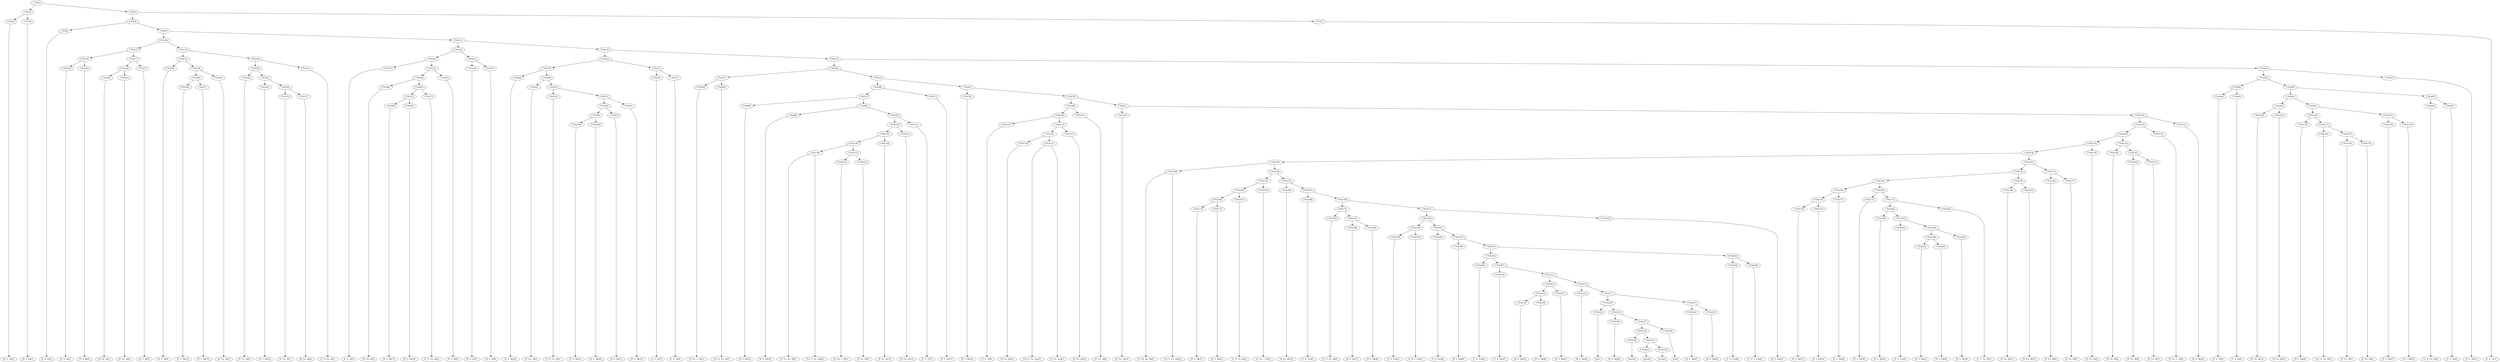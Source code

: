 digraph sample{
"C763(1)"->"C763(2)"
"C763(1)"->"C763(3)"
"C763(2)"->"C763(4)"
"C763(2)"->"C763(5)"
"C763(3)"->"C763(6)"
"C763(3)"->"C763(7)"
"C763(4)"->"[D  G  B](1)"
"C763(5)"->"[D  G  B](2)"
"C763(6)"->"C763(8)"
"C763(6)"->"C763(9)"
"C763(7)"->"[C  E  G](1)"
"C763(8)"->"[C  E  G](2)"
"C763(9)"->"C763(10)"
"C763(9)"->"C763(11)"
"C763(10)"->"C763(12)"
"C763(10)"->"C763(13)"
"C763(11)"->"C763(14)"
"C763(11)"->"C763(15)"
"C763(12)"->"C763(16)"
"C763(12)"->"C763(17)"
"C763(13)"->"C763(18)"
"C763(13)"->"C763(19)"
"C763(14)"->"C763(20)"
"C763(14)"->"C763(21)"
"C763(15)"->"C763(22)"
"C763(15)"->"C763(23)"
"C763(16)"->"C763(24)"
"C763(16)"->"C763(25)"
"C763(17)"->"C763(26)"
"C763(17)"->"C763(27)"
"C763(18)"->"C763(28)"
"C763(18)"->"C763(29)"
"C763(19)"->"C763(30)"
"C763(19)"->"C763(31)"
"C763(20)"->"C763(32)"
"C763(20)"->"C763(33)"
"C763(21)"->"C763(34)"
"C763(21)"->"C763(35)"
"C763(22)"->"C763(36)"
"C763(22)"->"C763(37)"
"C763(23)"->"C763(38)"
"C763(23)"->"C763(39)"
"C763(24)"->"[D  G  B](3)"
"C763(25)"->"[D  G  B](4)"
"C763(26)"->"C763(40)"
"C763(26)"->"C763(41)"
"C763(27)"->"[D  G  B](5)"
"C763(28)"->"[D  G  B](6)"
"C763(29)"->"C763(42)"
"C763(29)"->"C763(43)"
"C763(30)"->"C763(44)"
"C763(30)"->"C763(45)"
"C763(31)"->"[C  D  Fis  A](1)"
"C763(32)"->"[C  D  A](1)"
"C763(33)"->"C763(46)"
"C763(33)"->"C763(47)"
"C763(34)"->"[D  G  B](7)"
"C763(35)"->"[D  G  B](8)"
"C763(36)"->"C763(48)"
"C763(36)"->"C763(49)"
"C763(37)"->"C763(50)"
"C763(37)"->"C763(51)"
"C763(38)"->"C763(52)"
"C763(38)"->"C763(53)"
"C763(39)"->"C763(54)"
"C763(39)"->"C763(55)"
"C763(40)"->"[D  Fis  A](1)"
"C763(41)"->"[D  Fis  A](2)"
"C763(42)"->"C763(56)"
"C763(42)"->"C763(57)"
"C763(43)"->"[D  Fis  A](3)"
"C763(44)"->"[D  Fis  A](4)"
"C763(45)"->"C763(58)"
"C763(45)"->"C763(59)"
"C763(46)"->"C763(60)"
"C763(46)"->"C763(61)"
"C763(47)"->"[D  G  B](9)"
"C763(48)"->"[D  G  B](10)"
"C763(49)"->"C763(62)"
"C763(49)"->"C763(63)"
"C763(50)"->"[C  E  G](3)"
"C763(51)"->"[C  E  G](4)"
"C763(52)"->"C763(64)"
"C763(52)"->"C763(65)"
"C763(53)"->"C763(66)"
"C763(53)"->"C763(67)"
"C763(54)"->"C763(68)"
"C763(54)"->"C763(69)"
"C763(55)"->"[D  G  B](11)"
"C763(56)"->"[D  G  B](12)"
"C763(57)"->"[D  G  B](13)"
"C763(58)"->"[D  G  B](14)"
"C763(59)"->"C763(70)"
"C763(59)"->"C763(71)"
"C763(60)"->"[D  Fis  A](5)"
"C763(61)"->"C763(72)"
"C763(61)"->"C763(73)"
"C763(62)"->"[D  Fis  A](6)"
"C763(63)"->"C763(74)"
"C763(63)"->"C763(75)"
"C763(64)"->"[D  Fis  G  A](1)"
"C763(65)"->"[Cis  D  Fis  A](1)"
"C763(66)"->"C763(76)"
"C763(66)"->"C763(77)"
"C763(67)"->"C763(78)"
"C763(67)"->"C763(79)"
"C763(68)"->"C763(80)"
"C763(68)"->"C763(81)"
"C763(69)"->"C763(82)"
"C763(69)"->"C763(83)"
"C763(70)"->"[D  Fis  A](7)"
"C763(71)"->"[D  Fis  A](8)"
"C763(72)"->"C763(84)"
"C763(72)"->"C763(85)"
"C763(73)"->"[C  D  Fis  A](2)"
"C763(74)"->"[C  D  Fis  A](3)"
"C763(75)"->"C763(86)"
"C763(75)"->"C763(87)"
"C763(76)"->"C763(88)"
"C763(76)"->"C763(89)"
"C763(77)"->"[D  G  B](15)"
"C763(78)"->"[D  G  B](16)"
"C763(79)"->"C763(90)"
"C763(79)"->"C763(91)"
"C763(80)"->"[C  E  G](5)"
"C763(81)"->"[C  E  G](6)"
"C763(82)"->"C763(92)"
"C763(82)"->"C763(93)"
"C763(83)"->"C763(94)"
"C763(83)"->"C763(95)"
"C763(84)"->"[D  G  B](17)"
"C763(85)"->"[D  G  B](18)"
"C763(86)"->"C763(96)"
"C763(86)"->"C763(97)"
"C763(87)"->"[D  G  B](19)"
"C763(88)"->"[D  G  B](20)"
"C763(89)"->"C763(98)"
"C763(89)"->"C763(99)"
"C763(90)"->"C763(100)"
"C763(90)"->"C763(101)"
"C763(91)"->"C763(102)"
"C763(91)"->"C763(103)"
"C763(92)"->"C763(104)"
"C763(92)"->"C763(105)"
"C763(93)"->"C763(106)"
"C763(93)"->"C763(107)"
"C763(94)"->"[C  D  Fis  A](4)"
"C763(95)"->"[C  D  A](2)"
"C763(96)"->"C763(108)"
"C763(96)"->"C763(109)"
"C763(97)"->"[D  G  B](21)"
"C763(98)"->"[D  G  B](22)"
"C763(99)"->"C763(110)"
"C763(99)"->"C763(111)"
"C763(100)"->"C763(112)"
"C763(100)"->"C763(113)"
"C763(101)"->"[D  Fis  A](9)"
"C763(102)"->"[D  Fis  A](10)"
"C763(103)"->"C763(114)"
"C763(103)"->"C763(115)"
"C763(104)"->"[D  Fis  A](11)"
"C763(105)"->"[D  Fis  A](12)"
"C763(106)"->"C763(116)"
"C763(106)"->"C763(117)"
"C763(107)"->"C763(118)"
"C763(107)"->"C763(119)"
"C763(108)"->"[D  G  B](23)"
"C763(109)"->"[D  G  B](24)"
"C763(110)"->"C763(120)"
"C763(110)"->"C763(121)"
"C763(111)"->"[C  E  G](7)"
"C763(112)"->"[C  E  G](8)"
"C763(113)"->"C763(122)"
"C763(113)"->"C763(123)"
"C763(114)"->"C763(124)"
"C763(114)"->"C763(125)"
"C763(115)"->"[D  G  B](25)"
"C763(116)"->"[D  G  B](26)"
"C763(117)"->"C763(126)"
"C763(117)"->"C763(127)"
"C763(118)"->"[D  G  B](27)"
"C763(119)"->"[D  G  B](28)"
"C763(120)"->"C763(128)"
"C763(120)"->"C763(129)"
"C763(121)"->"[D  Fis  A](13)"
"C763(122)"->"C763(130)"
"C763(122)"->"C763(131)"
"C763(123)"->"[D  Fis  A](14)"
"C763(124)"->"C763(132)"
"C763(124)"->"C763(133)"
"C763(125)"->"[D  Fis  G  A](2)"
"C763(126)"->"[Cis  D  Fis  A](2)"
"C763(127)"->"C763(134)"
"C763(127)"->"C763(135)"
"C763(128)"->"C763(136)"
"C763(128)"->"C763(137)"
"C763(129)"->"[D  Fis  A](15)"
"C763(130)"->"[D  Fis  A](16)"
"C763(131)"->"[Cis  E  Fis  Ais](1)"
"C763(131)"->"[E  Fis  Ais](1)"
"C763(132)"->"C763(138)"
"C763(132)"->"C763(139)"
"C763(133)"->"C763(140)"
"C763(133)"->"C763(141)"
"C763(134)"->"[D  Fis  B](1)"
"C763(135)"->"[D  Fis  B](2)"
"C763(136)"->"[E  Fis  Ais  B](1)"
"C763(136)"->"[Cis  E  Fis  Ais](2)"
"C763(137)"->"C763(142)"
"C763(137)"->"C763(143)"
"C763(138)"->"C763(144)"
"C763(138)"->"C763(145)"
"C763(139)"->"[D  Fis  B](3)"
"C763(140)"->"[D  Fis  B](4)"
"C763(141)"->"C763(146)"
"C763(141)"->"C763(147)"
"C763(142)"->"[D  Fis  G  B](1)"
"C763(143)"->"[D  Fis  B](5)"
"C763(144)"->"C763(148)"
"C763(144)"->"C763(149)"
"C763(145)"->"C763(150)"
"C763(145)"->"C763(151)"
"C763(146)"->"[D  Fis  B](6)"
"C763(147)"->"[D  Fis  B](7)"
"C763(148)"->"[E  Fis  Ais  B](2)"
"C763(148)"->"[Cis  E  Fis  Ais](3)"
"C763(149)"->"C763(152)"
"C763(149)"->"C763(153)"
"C763(150)"->"C763(154)"
"C763(150)"->"C763(155)"
"C763(151)"->"C763(156)"
"C763(151)"->"C763(157)"
"C763(152)"->"C763(158)"
"C763(152)"->"C763(159)"
"C763(153)"->"C763(160)"
"C763(153)"->"C763(161)"
"C763(154)"->"C763(162)"
"C763(154)"->"C763(163)"
"C763(155)"->"C763(164)"
"C763(155)"->"C763(165)"
"C763(156)"->"[D  Fis  B](8)"
"C763(157)"->"[D  Fis  B](9)"
"C763(158)"->"C763(166)"
"C763(158)"->"C763(167)"
"C763(159)"->"[D  Fis  G  B](2)"
"C763(160)"->"[D  Fis  B](10)"
"C763(161)"->"C763(168)"
"C763(161)"->"C763(169)"
"C763(162)"->"C763(170)"
"C763(162)"->"C763(171)"
"C763(163)"->"C763(172)"
"C763(163)"->"C763(173)"
"C763(164)"->"[D  Fis  B](11)"
"C763(165)"->"[D  Fis  B](12)"
"C763(166)"->"C763(174)"
"C763(166)"->"C763(175)"
"C763(167)"->"[C  D  Fis  A](5)"
"C763(168)"->"[C  D  Fis](1)"
"C763(169)"->"C763(176)"
"C763(169)"->"C763(177)"
"C763(170)"->"C763(178)"
"C763(170)"->"C763(179)"
"C763(171)"->"[D  G  B](29)"
"C763(172)"->"[D  G  B](30)"
"C763(173)"->"C763(180)"
"C763(173)"->"C763(181)"
"C763(174)"->"[D  G  B](31)"
"C763(175)"->"[D  G  B](32)"
"C763(176)"->"C763(182)"
"C763(176)"->"C763(183)"
"C763(177)"->"C763(184)"
"C763(177)"->"C763(185)"
"C763(178)"->"[D  G  B](33)"
"C763(179)"->"[D  G  B](34)"
"C763(180)"->"C763(186)"
"C763(180)"->"C763(187)"
"C763(181)"->"[C  D  Fis  B](1)"
"C763(182)"->"[C  D  Fis  A](6)"
"C763(183)"->"C763(188)"
"C763(183)"->"C763(189)"
"C763(184)"->"C763(190)"
"C763(184)"->"C763(191)"
"C763(185)"->"[D  G  B](35)"
"C763(186)"->"[D  G  B](36)"
"C763(187)"->"C763(192)"
"C763(187)"->"C763(193)"
"C763(188)"->"[D  G  B](37)"
"C763(189)"->"[D  G  B](38)"
"C763(190)"->"C763(194)"
"C763(190)"->"C763(195)"
"C763(191)"->"C763(196)"
"C763(191)"->"C763(197)"
"C763(192)"->"[C  D  Fis](2)"
"C763(193)"->"C763(198)"
"C763(193)"->"C763(199)"
"C763(194)"->"[C  D  Fis](3)"
"C763(195)"->"[C  D  E  Fis](1)"
"C763(196)"->"[C  D  Fis](4)"
"C763(197)"->"C763(200)"
"C763(197)"->"C763(201)"
"C763(198)"->"C763(202)"
"C763(198)"->"C763(203)"
"C763(199)"->"[D  G  B](39)"
"C763(200)"->"[D  G  B](40)"
"C763(201)"->"C763(204)"
"C763(201)"->"C763(205)"
"C763(202)"->"[D  G  B](41)"
"C763(203)"->"[D  G  B](42)"
"C763(204)"->"C763(206)"
"C763(204)"->"C763(207)"
"C763(205)"->"C763(208)"
"C763(205)"->"C763(209)"
"C763(206)"->"[C  D  Fis](5)"
"C763(207)"->"C763(210)"
"C763(207)"->"C763(211)"
"C763(208)"->"[C  D  Fis](6)"
"C763(209)"->"[C  D  E  Fis](2)"
"C763(210)"->"[C  D  Fis](7)"
"C763(211)"->"C763(212)"
"C763(211)"->"C763(213)"
"C763(212)"->"C763(214)"
"C763(212)"->"C763(215)"
"C763(213)"->"C763(216)"
"C763(213)"->"C763(217)"
"C763(214)"->"C763(218)"
"C763(214)"->"C763(219)"
"C763(215)"->"[D  G  B](43)"
"C763(216)"->"[D  G  B](44)"
"C763(217)"->"C763(220)"
"C763(217)"->"C763(221)"
"C763(218)"->"[D  G  B](45)"
"C763(219)"->"[D  G  B](46)"
"C763(220)"->"C763(222)"
"C763(220)"->"C763(223)"
"C763(221)"->"C763(224)"
"C763(221)"->"C763(225)"
"C763(222)"->"[G](1)"
"C763(223)"->"C763(226)"
"C763(223)"->"C763(227)"
"C763(224)"->"[D  G  B](47)"
"C763(225)"->"[D  G  B](48)"
"C763(226)"->"[D  G  B](49)"
"C763(227)"->"C763(228)"
"C763(227)"->"C763(229)"
"C763(228)"->"C763(230)"
"C763(228)"->"C763(231)"
"C763(229)"->"[G](2)"
"C763(230)"->"[rest](1)"
"C763(231)"->"C763(232)"
"C763(231)"->"C763(233)"
"C763(232)"->"[rest](2)"
"C763(233)"->"[rest](3)"
{rank = min; "C763(1)";}
{rank = same; "C763(2)"; "C763(3)";}
{rank = same; "C763(4)"; "C763(5)"; "C763(6)"; "C763(7)";}
{rank = same; "C763(8)"; "C763(9)";}
{rank = same; "C763(10)"; "C763(11)";}
{rank = same; "C763(12)"; "C763(13)"; "C763(14)"; "C763(15)";}
{rank = same; "C763(16)"; "C763(17)"; "C763(18)"; "C763(19)"; "C763(20)"; "C763(21)"; "C763(22)"; "C763(23)";}
{rank = same; "C763(24)"; "C763(25)"; "C763(26)"; "C763(27)"; "C763(28)"; "C763(29)"; "C763(30)"; "C763(31)"; "C763(32)"; "C763(33)"; "C763(34)"; "C763(35)"; "C763(36)"; "C763(37)"; "C763(38)"; "C763(39)";}
{rank = same; "C763(40)"; "C763(41)"; "C763(42)"; "C763(43)"; "C763(44)"; "C763(45)"; "C763(46)"; "C763(47)"; "C763(48)"; "C763(49)"; "C763(50)"; "C763(51)"; "C763(52)"; "C763(53)"; "C763(54)"; "C763(55)";}
{rank = same; "C763(56)"; "C763(57)"; "C763(58)"; "C763(59)"; "C763(60)"; "C763(61)"; "C763(62)"; "C763(63)"; "C763(64)"; "C763(65)"; "C763(66)"; "C763(67)"; "C763(68)"; "C763(69)";}
{rank = same; "C763(70)"; "C763(71)"; "C763(72)"; "C763(73)"; "C763(74)"; "C763(75)"; "C763(76)"; "C763(77)"; "C763(78)"; "C763(79)"; "C763(80)"; "C763(81)"; "C763(82)"; "C763(83)";}
{rank = same; "C763(84)"; "C763(85)"; "C763(86)"; "C763(87)"; "C763(88)"; "C763(89)"; "C763(90)"; "C763(91)"; "C763(92)"; "C763(93)"; "C763(94)"; "C763(95)";}
{rank = same; "C763(96)"; "C763(97)"; "C763(98)"; "C763(99)"; "C763(100)"; "C763(101)"; "C763(102)"; "C763(103)"; "C763(104)"; "C763(105)"; "C763(106)"; "C763(107)";}
{rank = same; "C763(108)"; "C763(109)"; "C763(110)"; "C763(111)"; "C763(112)"; "C763(113)"; "C763(114)"; "C763(115)"; "C763(116)"; "C763(117)"; "C763(118)"; "C763(119)";}
{rank = same; "C763(120)"; "C763(121)"; "C763(122)"; "C763(123)"; "C763(124)"; "C763(125)"; "C763(126)"; "C763(127)";}
{rank = same; "C763(128)"; "C763(129)"; "C763(130)"; "C763(131)"; "C763(132)"; "C763(133)"; "C763(134)"; "C763(135)";}
{rank = same; "C763(136)"; "C763(137)"; "C763(138)"; "C763(139)"; "C763(140)"; "C763(141)";}
{rank = same; "C763(142)"; "C763(143)"; "C763(144)"; "C763(145)"; "C763(146)"; "C763(147)";}
{rank = same; "C763(148)"; "C763(149)"; "C763(150)"; "C763(151)";}
{rank = same; "C763(152)"; "C763(153)"; "C763(154)"; "C763(155)"; "C763(156)"; "C763(157)";}
{rank = same; "C763(158)"; "C763(159)"; "C763(160)"; "C763(161)"; "C763(162)"; "C763(163)"; "C763(164)"; "C763(165)";}
{rank = same; "C763(166)"; "C763(167)"; "C763(168)"; "C763(169)"; "C763(170)"; "C763(171)"; "C763(172)"; "C763(173)";}
{rank = same; "C763(174)"; "C763(175)"; "C763(176)"; "C763(177)"; "C763(178)"; "C763(179)"; "C763(180)"; "C763(181)";}
{rank = same; "C763(182)"; "C763(183)"; "C763(184)"; "C763(185)"; "C763(186)"; "C763(187)";}
{rank = same; "C763(188)"; "C763(189)"; "C763(190)"; "C763(191)"; "C763(192)"; "C763(193)";}
{rank = same; "C763(194)"; "C763(195)"; "C763(196)"; "C763(197)"; "C763(198)"; "C763(199)";}
{rank = same; "C763(200)"; "C763(201)"; "C763(202)"; "C763(203)";}
{rank = same; "C763(204)"; "C763(205)";}
{rank = same; "C763(206)"; "C763(207)"; "C763(208)"; "C763(209)";}
{rank = same; "C763(210)"; "C763(211)";}
{rank = same; "C763(212)"; "C763(213)";}
{rank = same; "C763(214)"; "C763(215)"; "C763(216)"; "C763(217)";}
{rank = same; "C763(218)"; "C763(219)"; "C763(220)"; "C763(221)";}
{rank = same; "C763(222)"; "C763(223)"; "C763(224)"; "C763(225)";}
{rank = same; "C763(226)"; "C763(227)";}
{rank = same; "C763(228)"; "C763(229)";}
{rank = same; "C763(230)"; "C763(231)";}
{rank = same; "C763(232)"; "C763(233)";}
{rank = same; "[D  G  B](1)"; "[D  G  B](2)"; "[C  E  G](1)"; "[C  E  G](2)"; "[D  G  B](3)"; "[D  G  B](4)"; "[D  G  B](5)"; "[D  G  B](6)"; "[C  D  Fis  A](1)"; "[C  D  A](1)"; "[D  G  B](7)"; "[D  G  B](8)"; "[D  Fis  A](1)"; "[D  Fis  A](2)"; "[D  Fis  A](3)"; "[D  Fis  A](4)"; "[D  G  B](9)"; "[D  G  B](10)"; "[C  E  G](3)"; "[C  E  G](4)"; "[D  G  B](11)"; "[D  G  B](12)"; "[D  G  B](13)"; "[D  G  B](14)"; "[D  Fis  A](5)"; "[D  Fis  A](6)"; "[D  Fis  G  A](1)"; "[Cis  D  Fis  A](1)"; "[D  Fis  A](7)"; "[D  Fis  A](8)"; "[C  D  Fis  A](2)"; "[C  D  Fis  A](3)"; "[D  G  B](15)"; "[D  G  B](16)"; "[C  E  G](5)"; "[C  E  G](6)"; "[D  G  B](17)"; "[D  G  B](18)"; "[D  G  B](19)"; "[D  G  B](20)"; "[C  D  Fis  A](4)"; "[C  D  A](2)"; "[D  G  B](21)"; "[D  G  B](22)"; "[D  Fis  A](9)"; "[D  Fis  A](10)"; "[D  Fis  A](11)"; "[D  Fis  A](12)"; "[D  G  B](23)"; "[D  G  B](24)"; "[C  E  G](7)"; "[C  E  G](8)"; "[D  G  B](25)"; "[D  G  B](26)"; "[D  G  B](27)"; "[D  G  B](28)"; "[D  Fis  A](13)"; "[D  Fis  A](14)"; "[D  Fis  G  A](2)"; "[Cis  D  Fis  A](2)"; "[D  Fis  A](15)"; "[D  Fis  A](16)"; "[Cis  E  Fis  Ais](1)"; "[E  Fis  Ais](1)"; "[D  Fis  B](1)"; "[D  Fis  B](2)"; "[E  Fis  Ais  B](1)"; "[Cis  E  Fis  Ais](2)"; "[D  Fis  B](3)"; "[D  Fis  B](4)"; "[D  Fis  G  B](1)"; "[D  Fis  B](5)"; "[D  Fis  B](6)"; "[D  Fis  B](7)"; "[E  Fis  Ais  B](2)"; "[Cis  E  Fis  Ais](3)"; "[D  Fis  B](8)"; "[D  Fis  B](9)"; "[D  Fis  G  B](2)"; "[D  Fis  B](10)"; "[D  Fis  B](11)"; "[D  Fis  B](12)"; "[C  D  Fis  A](5)"; "[C  D  Fis](1)"; "[D  G  B](29)"; "[D  G  B](30)"; "[D  G  B](31)"; "[D  G  B](32)"; "[D  G  B](33)"; "[D  G  B](34)"; "[C  D  Fis  B](1)"; "[C  D  Fis  A](6)"; "[D  G  B](35)"; "[D  G  B](36)"; "[D  G  B](37)"; "[D  G  B](38)"; "[C  D  Fis](2)"; "[C  D  Fis](3)"; "[C  D  E  Fis](1)"; "[C  D  Fis](4)"; "[D  G  B](39)"; "[D  G  B](40)"; "[D  G  B](41)"; "[D  G  B](42)"; "[C  D  Fis](5)"; "[C  D  Fis](6)"; "[C  D  E  Fis](2)"; "[C  D  Fis](7)"; "[D  G  B](43)"; "[D  G  B](44)"; "[D  G  B](45)"; "[D  G  B](46)"; "[G](1)"; "[D  G  B](47)"; "[D  G  B](48)"; "[D  G  B](49)"; "[G](2)"; "[rest](1)"; "[rest](2)"; "[rest](3)";}
}